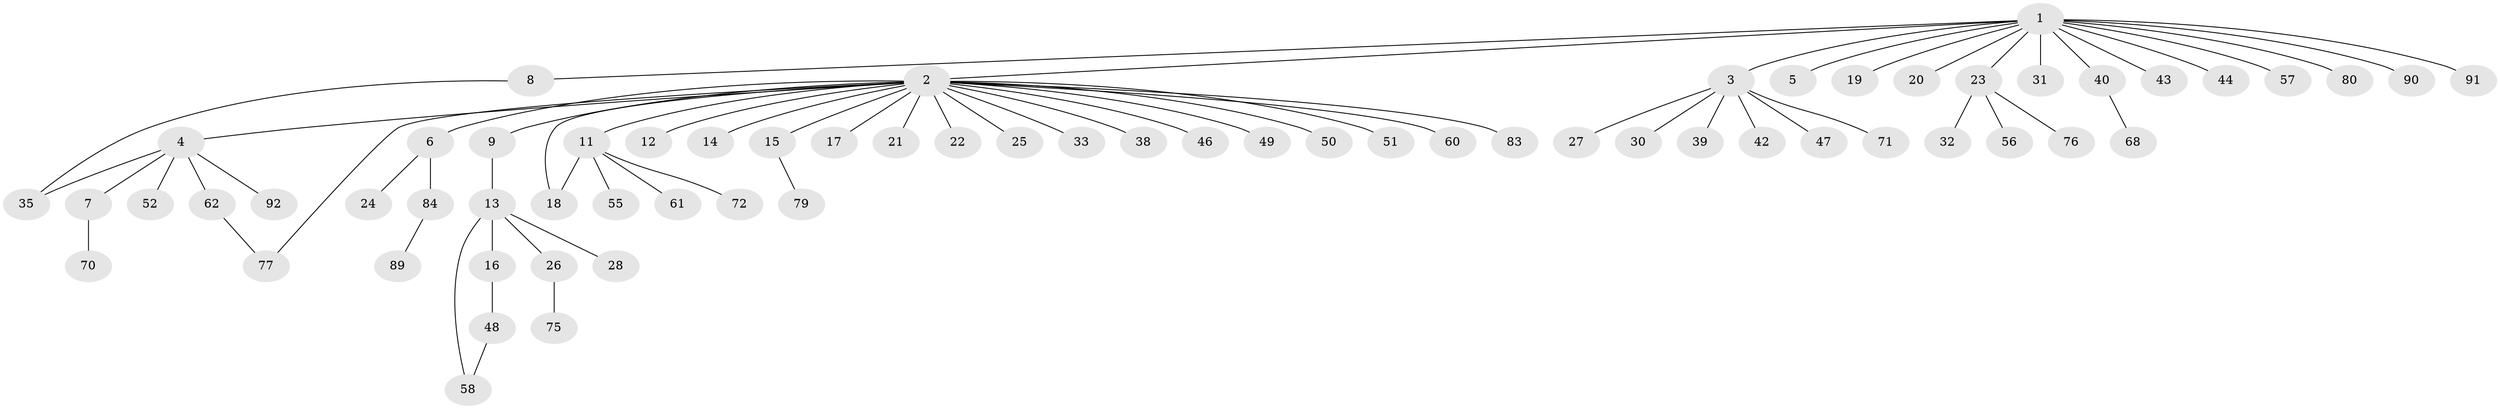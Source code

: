 // Generated by graph-tools (version 1.1) at 2025/51/02/27/25 19:51:59]
// undirected, 67 vertices, 70 edges
graph export_dot {
graph [start="1"]
  node [color=gray90,style=filled];
  1 [super="+73"];
  2 [super="+86"];
  3 [super="+67"];
  4 [super="+65"];
  5;
  6 [super="+10"];
  7 [super="+41"];
  8;
  9 [super="+64"];
  11 [super="+34"];
  12 [super="+81"];
  13 [super="+45"];
  14;
  15 [super="+37"];
  16 [super="+78"];
  17;
  18 [super="+54"];
  19 [super="+82"];
  20 [super="+36"];
  21;
  22;
  23 [super="+29"];
  24;
  25;
  26;
  27;
  28 [super="+53"];
  30;
  31 [super="+59"];
  32;
  33;
  35 [super="+63"];
  38;
  39;
  40;
  42;
  43 [super="+74"];
  44;
  46;
  47;
  48 [super="+66"];
  49 [super="+87"];
  50;
  51;
  52;
  55 [super="+85"];
  56 [super="+69"];
  57;
  58;
  60;
  61;
  62;
  68;
  70 [super="+88"];
  71;
  72;
  75;
  76;
  77;
  79;
  80;
  83;
  84;
  89;
  90;
  91;
  92;
  1 -- 2;
  1 -- 3;
  1 -- 5;
  1 -- 8;
  1 -- 19;
  1 -- 20;
  1 -- 23;
  1 -- 31;
  1 -- 40;
  1 -- 43;
  1 -- 44;
  1 -- 57;
  1 -- 80;
  1 -- 90;
  1 -- 91;
  2 -- 4;
  2 -- 6;
  2 -- 9;
  2 -- 11;
  2 -- 12;
  2 -- 14;
  2 -- 15;
  2 -- 17;
  2 -- 18;
  2 -- 21;
  2 -- 22;
  2 -- 25;
  2 -- 33;
  2 -- 38;
  2 -- 46;
  2 -- 49;
  2 -- 50;
  2 -- 51;
  2 -- 60;
  2 -- 77;
  2 -- 83;
  3 -- 27;
  3 -- 30;
  3 -- 39;
  3 -- 42;
  3 -- 47;
  3 -- 71;
  4 -- 7;
  4 -- 52;
  4 -- 62;
  4 -- 92;
  4 -- 35;
  6 -- 24;
  6 -- 84;
  7 -- 70;
  8 -- 35;
  9 -- 13;
  11 -- 18;
  11 -- 55;
  11 -- 72;
  11 -- 61;
  13 -- 16;
  13 -- 26;
  13 -- 28;
  13 -- 58;
  15 -- 79;
  16 -- 48;
  23 -- 32;
  23 -- 56;
  23 -- 76;
  26 -- 75;
  40 -- 68;
  48 -- 58;
  62 -- 77;
  84 -- 89;
}
